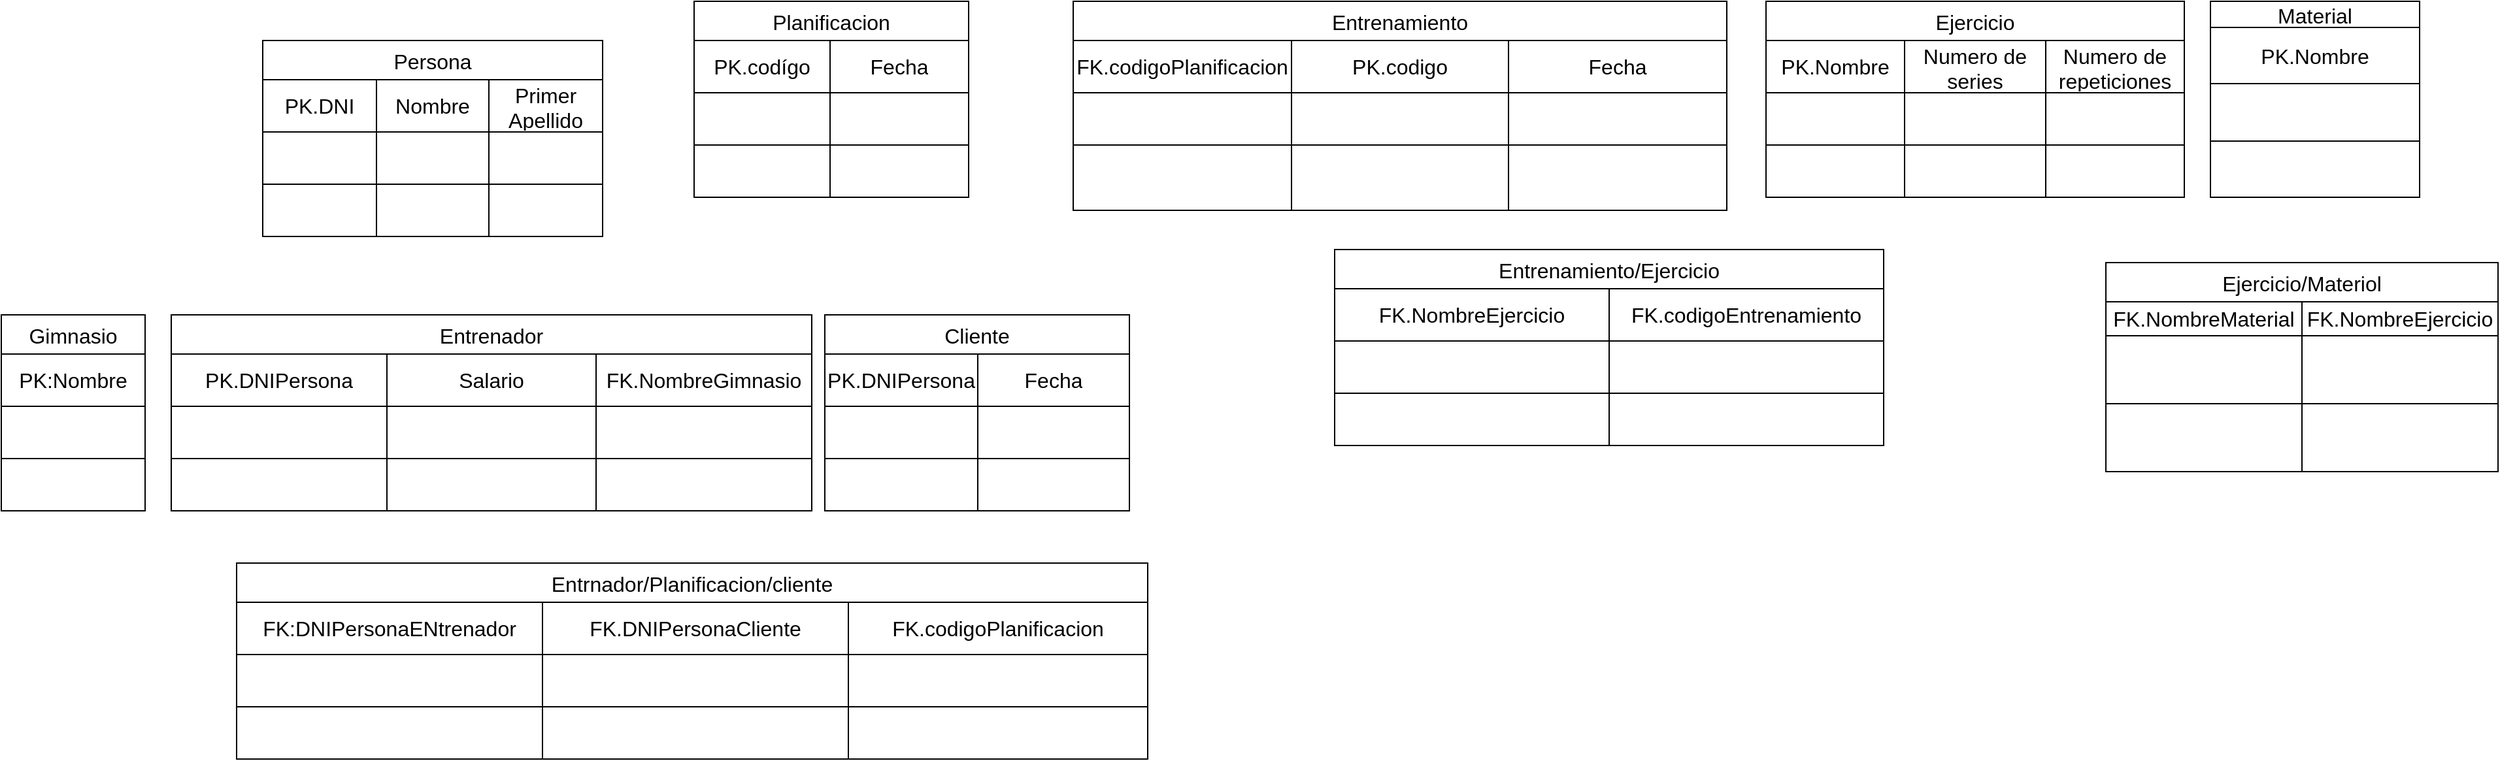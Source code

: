 <mxfile version="22.1.11" type="device">
  <diagram name="Página-1" id="RwFGIiYyPTedgE2idx7v">
    <mxGraphModel dx="2291" dy="2305" grid="1" gridSize="10" guides="1" tooltips="1" connect="1" arrows="1" fold="1" page="1" pageScale="1" pageWidth="827" pageHeight="1169" math="0" shadow="0">
      <root>
        <mxCell id="0" />
        <mxCell id="1" parent="0" />
        <mxCell id="x0iMmMt8A0LvOgj93S4R-1" value="Gimnasio" style="shape=table;startSize=30;container=1;collapsible=0;childLayout=tableLayout;strokeColor=default;fontSize=16;" parent="1" vertex="1">
          <mxGeometry x="160" y="50" width="110" height="150" as="geometry" />
        </mxCell>
        <mxCell id="x0iMmMt8A0LvOgj93S4R-2" value="" style="shape=tableRow;horizontal=0;startSize=0;swimlaneHead=0;swimlaneBody=0;strokeColor=inherit;top=0;left=0;bottom=0;right=0;collapsible=0;dropTarget=0;fillColor=none;points=[[0,0.5],[1,0.5]];portConstraint=eastwest;fontSize=16;" parent="x0iMmMt8A0LvOgj93S4R-1" vertex="1">
          <mxGeometry y="30" width="110" height="40" as="geometry" />
        </mxCell>
        <mxCell id="x0iMmMt8A0LvOgj93S4R-3" value="PK:Nombre" style="shape=partialRectangle;html=1;whiteSpace=wrap;connectable=0;strokeColor=inherit;overflow=hidden;fillColor=none;top=0;left=0;bottom=0;right=0;pointerEvents=1;fontSize=16;" parent="x0iMmMt8A0LvOgj93S4R-2" vertex="1">
          <mxGeometry width="110" height="40" as="geometry">
            <mxRectangle width="110" height="40" as="alternateBounds" />
          </mxGeometry>
        </mxCell>
        <mxCell id="x0iMmMt8A0LvOgj93S4R-6" value="" style="shape=tableRow;horizontal=0;startSize=0;swimlaneHead=0;swimlaneBody=0;strokeColor=inherit;top=0;left=0;bottom=0;right=0;collapsible=0;dropTarget=0;fillColor=none;points=[[0,0.5],[1,0.5]];portConstraint=eastwest;fontSize=16;" parent="x0iMmMt8A0LvOgj93S4R-1" vertex="1">
          <mxGeometry y="70" width="110" height="40" as="geometry" />
        </mxCell>
        <mxCell id="x0iMmMt8A0LvOgj93S4R-7" value="" style="shape=partialRectangle;html=1;whiteSpace=wrap;connectable=0;strokeColor=inherit;overflow=hidden;fillColor=none;top=0;left=0;bottom=0;right=0;pointerEvents=1;fontSize=16;" parent="x0iMmMt8A0LvOgj93S4R-6" vertex="1">
          <mxGeometry width="110" height="40" as="geometry">
            <mxRectangle width="110" height="40" as="alternateBounds" />
          </mxGeometry>
        </mxCell>
        <mxCell id="x0iMmMt8A0LvOgj93S4R-10" value="" style="shape=tableRow;horizontal=0;startSize=0;swimlaneHead=0;swimlaneBody=0;strokeColor=inherit;top=0;left=0;bottom=0;right=0;collapsible=0;dropTarget=0;fillColor=none;points=[[0,0.5],[1,0.5]];portConstraint=eastwest;fontSize=16;" parent="x0iMmMt8A0LvOgj93S4R-1" vertex="1">
          <mxGeometry y="110" width="110" height="40" as="geometry" />
        </mxCell>
        <mxCell id="x0iMmMt8A0LvOgj93S4R-11" value="" style="shape=partialRectangle;html=1;whiteSpace=wrap;connectable=0;strokeColor=inherit;overflow=hidden;fillColor=none;top=0;left=0;bottom=0;right=0;pointerEvents=1;fontSize=16;" parent="x0iMmMt8A0LvOgj93S4R-10" vertex="1">
          <mxGeometry width="110" height="40" as="geometry">
            <mxRectangle width="110" height="40" as="alternateBounds" />
          </mxGeometry>
        </mxCell>
        <mxCell id="x0iMmMt8A0LvOgj93S4R-14" value="Entrenador" style="shape=table;startSize=30;container=1;collapsible=0;childLayout=tableLayout;strokeColor=default;fontSize=16;" parent="1" vertex="1">
          <mxGeometry x="290" y="50" width="490" height="150" as="geometry" />
        </mxCell>
        <mxCell id="x0iMmMt8A0LvOgj93S4R-15" value="" style="shape=tableRow;horizontal=0;startSize=0;swimlaneHead=0;swimlaneBody=0;strokeColor=inherit;top=0;left=0;bottom=0;right=0;collapsible=0;dropTarget=0;fillColor=none;points=[[0,0.5],[1,0.5]];portConstraint=eastwest;fontSize=16;" parent="x0iMmMt8A0LvOgj93S4R-14" vertex="1">
          <mxGeometry y="30" width="490" height="40" as="geometry" />
        </mxCell>
        <mxCell id="x0iMmMt8A0LvOgj93S4R-16" value="PK.DNIPersona" style="shape=partialRectangle;html=1;whiteSpace=wrap;connectable=0;strokeColor=inherit;overflow=hidden;fillColor=none;top=0;left=0;bottom=0;right=0;pointerEvents=1;fontSize=16;" parent="x0iMmMt8A0LvOgj93S4R-15" vertex="1">
          <mxGeometry width="165" height="40" as="geometry">
            <mxRectangle width="165" height="40" as="alternateBounds" />
          </mxGeometry>
        </mxCell>
        <mxCell id="x0iMmMt8A0LvOgj93S4R-17" value="Salario" style="shape=partialRectangle;html=1;whiteSpace=wrap;connectable=0;strokeColor=inherit;overflow=hidden;fillColor=none;top=0;left=0;bottom=0;right=0;pointerEvents=1;fontSize=16;" parent="x0iMmMt8A0LvOgj93S4R-15" vertex="1">
          <mxGeometry x="165" width="160" height="40" as="geometry">
            <mxRectangle width="160" height="40" as="alternateBounds" />
          </mxGeometry>
        </mxCell>
        <mxCell id="x0iMmMt8A0LvOgj93S4R-18" value="FK.NombreGimnasio" style="shape=partialRectangle;html=1;whiteSpace=wrap;connectable=0;strokeColor=inherit;overflow=hidden;fillColor=none;top=0;left=0;bottom=0;right=0;pointerEvents=1;fontSize=16;" parent="x0iMmMt8A0LvOgj93S4R-15" vertex="1">
          <mxGeometry x="325" width="165" height="40" as="geometry">
            <mxRectangle width="165" height="40" as="alternateBounds" />
          </mxGeometry>
        </mxCell>
        <mxCell id="x0iMmMt8A0LvOgj93S4R-19" value="" style="shape=tableRow;horizontal=0;startSize=0;swimlaneHead=0;swimlaneBody=0;strokeColor=inherit;top=0;left=0;bottom=0;right=0;collapsible=0;dropTarget=0;fillColor=none;points=[[0,0.5],[1,0.5]];portConstraint=eastwest;fontSize=16;" parent="x0iMmMt8A0LvOgj93S4R-14" vertex="1">
          <mxGeometry y="70" width="490" height="40" as="geometry" />
        </mxCell>
        <mxCell id="x0iMmMt8A0LvOgj93S4R-20" value="" style="shape=partialRectangle;html=1;whiteSpace=wrap;connectable=0;strokeColor=inherit;overflow=hidden;fillColor=none;top=0;left=0;bottom=0;right=0;pointerEvents=1;fontSize=16;" parent="x0iMmMt8A0LvOgj93S4R-19" vertex="1">
          <mxGeometry width="165" height="40" as="geometry">
            <mxRectangle width="165" height="40" as="alternateBounds" />
          </mxGeometry>
        </mxCell>
        <mxCell id="x0iMmMt8A0LvOgj93S4R-21" value="" style="shape=partialRectangle;html=1;whiteSpace=wrap;connectable=0;strokeColor=inherit;overflow=hidden;fillColor=none;top=0;left=0;bottom=0;right=0;pointerEvents=1;fontSize=16;" parent="x0iMmMt8A0LvOgj93S4R-19" vertex="1">
          <mxGeometry x="165" width="160" height="40" as="geometry">
            <mxRectangle width="160" height="40" as="alternateBounds" />
          </mxGeometry>
        </mxCell>
        <mxCell id="x0iMmMt8A0LvOgj93S4R-22" value="" style="shape=partialRectangle;html=1;whiteSpace=wrap;connectable=0;strokeColor=inherit;overflow=hidden;fillColor=none;top=0;left=0;bottom=0;right=0;pointerEvents=1;fontSize=16;" parent="x0iMmMt8A0LvOgj93S4R-19" vertex="1">
          <mxGeometry x="325" width="165" height="40" as="geometry">
            <mxRectangle width="165" height="40" as="alternateBounds" />
          </mxGeometry>
        </mxCell>
        <mxCell id="x0iMmMt8A0LvOgj93S4R-23" value="" style="shape=tableRow;horizontal=0;startSize=0;swimlaneHead=0;swimlaneBody=0;strokeColor=inherit;top=0;left=0;bottom=0;right=0;collapsible=0;dropTarget=0;fillColor=none;points=[[0,0.5],[1,0.5]];portConstraint=eastwest;fontSize=16;" parent="x0iMmMt8A0LvOgj93S4R-14" vertex="1">
          <mxGeometry y="110" width="490" height="40" as="geometry" />
        </mxCell>
        <mxCell id="x0iMmMt8A0LvOgj93S4R-24" value="" style="shape=partialRectangle;html=1;whiteSpace=wrap;connectable=0;strokeColor=inherit;overflow=hidden;fillColor=none;top=0;left=0;bottom=0;right=0;pointerEvents=1;fontSize=16;" parent="x0iMmMt8A0LvOgj93S4R-23" vertex="1">
          <mxGeometry width="165" height="40" as="geometry">
            <mxRectangle width="165" height="40" as="alternateBounds" />
          </mxGeometry>
        </mxCell>
        <mxCell id="x0iMmMt8A0LvOgj93S4R-25" value="" style="shape=partialRectangle;html=1;whiteSpace=wrap;connectable=0;strokeColor=inherit;overflow=hidden;fillColor=none;top=0;left=0;bottom=0;right=0;pointerEvents=1;fontSize=16;" parent="x0iMmMt8A0LvOgj93S4R-23" vertex="1">
          <mxGeometry x="165" width="160" height="40" as="geometry">
            <mxRectangle width="160" height="40" as="alternateBounds" />
          </mxGeometry>
        </mxCell>
        <mxCell id="x0iMmMt8A0LvOgj93S4R-26" value="" style="shape=partialRectangle;html=1;whiteSpace=wrap;connectable=0;strokeColor=inherit;overflow=hidden;fillColor=none;top=0;left=0;bottom=0;right=0;pointerEvents=1;fontSize=16;" parent="x0iMmMt8A0LvOgj93S4R-23" vertex="1">
          <mxGeometry x="325" width="165" height="40" as="geometry">
            <mxRectangle width="165" height="40" as="alternateBounds" />
          </mxGeometry>
        </mxCell>
        <mxCell id="x0iMmMt8A0LvOgj93S4R-28" value="Cliente" style="shape=table;startSize=30;container=1;collapsible=0;childLayout=tableLayout;strokeColor=default;fontSize=16;" parent="1" vertex="1">
          <mxGeometry x="790" y="50" width="233" height="150" as="geometry" />
        </mxCell>
        <mxCell id="x0iMmMt8A0LvOgj93S4R-29" value="" style="shape=tableRow;horizontal=0;startSize=0;swimlaneHead=0;swimlaneBody=0;strokeColor=inherit;top=0;left=0;bottom=0;right=0;collapsible=0;dropTarget=0;fillColor=none;points=[[0,0.5],[1,0.5]];portConstraint=eastwest;fontSize=16;" parent="x0iMmMt8A0LvOgj93S4R-28" vertex="1">
          <mxGeometry y="30" width="233" height="40" as="geometry" />
        </mxCell>
        <mxCell id="x0iMmMt8A0LvOgj93S4R-30" value="PK.DNIPersona" style="shape=partialRectangle;html=1;whiteSpace=wrap;connectable=0;strokeColor=inherit;overflow=hidden;fillColor=none;top=0;left=0;bottom=0;right=0;pointerEvents=1;fontSize=16;" parent="x0iMmMt8A0LvOgj93S4R-29" vertex="1">
          <mxGeometry width="117" height="40" as="geometry">
            <mxRectangle width="117" height="40" as="alternateBounds" />
          </mxGeometry>
        </mxCell>
        <mxCell id="x0iMmMt8A0LvOgj93S4R-31" value="Fecha" style="shape=partialRectangle;html=1;whiteSpace=wrap;connectable=0;strokeColor=inherit;overflow=hidden;fillColor=none;top=0;left=0;bottom=0;right=0;pointerEvents=1;fontSize=16;" parent="x0iMmMt8A0LvOgj93S4R-29" vertex="1">
          <mxGeometry x="117" width="116" height="40" as="geometry">
            <mxRectangle width="116" height="40" as="alternateBounds" />
          </mxGeometry>
        </mxCell>
        <mxCell id="x0iMmMt8A0LvOgj93S4R-33" value="" style="shape=tableRow;horizontal=0;startSize=0;swimlaneHead=0;swimlaneBody=0;strokeColor=inherit;top=0;left=0;bottom=0;right=0;collapsible=0;dropTarget=0;fillColor=none;points=[[0,0.5],[1,0.5]];portConstraint=eastwest;fontSize=16;" parent="x0iMmMt8A0LvOgj93S4R-28" vertex="1">
          <mxGeometry y="70" width="233" height="40" as="geometry" />
        </mxCell>
        <mxCell id="x0iMmMt8A0LvOgj93S4R-34" value="" style="shape=partialRectangle;html=1;whiteSpace=wrap;connectable=0;strokeColor=inherit;overflow=hidden;fillColor=none;top=0;left=0;bottom=0;right=0;pointerEvents=1;fontSize=16;" parent="x0iMmMt8A0LvOgj93S4R-33" vertex="1">
          <mxGeometry width="117" height="40" as="geometry">
            <mxRectangle width="117" height="40" as="alternateBounds" />
          </mxGeometry>
        </mxCell>
        <mxCell id="x0iMmMt8A0LvOgj93S4R-35" value="" style="shape=partialRectangle;html=1;whiteSpace=wrap;connectable=0;strokeColor=inherit;overflow=hidden;fillColor=none;top=0;left=0;bottom=0;right=0;pointerEvents=1;fontSize=16;" parent="x0iMmMt8A0LvOgj93S4R-33" vertex="1">
          <mxGeometry x="117" width="116" height="40" as="geometry">
            <mxRectangle width="116" height="40" as="alternateBounds" />
          </mxGeometry>
        </mxCell>
        <mxCell id="x0iMmMt8A0LvOgj93S4R-37" value="" style="shape=tableRow;horizontal=0;startSize=0;swimlaneHead=0;swimlaneBody=0;strokeColor=inherit;top=0;left=0;bottom=0;right=0;collapsible=0;dropTarget=0;fillColor=none;points=[[0,0.5],[1,0.5]];portConstraint=eastwest;fontSize=16;" parent="x0iMmMt8A0LvOgj93S4R-28" vertex="1">
          <mxGeometry y="110" width="233" height="40" as="geometry" />
        </mxCell>
        <mxCell id="x0iMmMt8A0LvOgj93S4R-38" value="" style="shape=partialRectangle;html=1;whiteSpace=wrap;connectable=0;strokeColor=inherit;overflow=hidden;fillColor=none;top=0;left=0;bottom=0;right=0;pointerEvents=1;fontSize=16;" parent="x0iMmMt8A0LvOgj93S4R-37" vertex="1">
          <mxGeometry width="117" height="40" as="geometry">
            <mxRectangle width="117" height="40" as="alternateBounds" />
          </mxGeometry>
        </mxCell>
        <mxCell id="x0iMmMt8A0LvOgj93S4R-39" value="" style="shape=partialRectangle;html=1;whiteSpace=wrap;connectable=0;strokeColor=inherit;overflow=hidden;fillColor=none;top=0;left=0;bottom=0;right=0;pointerEvents=1;fontSize=16;" parent="x0iMmMt8A0LvOgj93S4R-37" vertex="1">
          <mxGeometry x="117" width="116" height="40" as="geometry">
            <mxRectangle width="116" height="40" as="alternateBounds" />
          </mxGeometry>
        </mxCell>
        <mxCell id="x0iMmMt8A0LvOgj93S4R-41" value="Planificacion" style="shape=table;startSize=30;container=1;collapsible=0;childLayout=tableLayout;strokeColor=default;fontSize=16;" parent="1" vertex="1">
          <mxGeometry x="690" y="-190" width="210" height="150" as="geometry" />
        </mxCell>
        <mxCell id="x0iMmMt8A0LvOgj93S4R-42" value="" style="shape=tableRow;horizontal=0;startSize=0;swimlaneHead=0;swimlaneBody=0;strokeColor=inherit;top=0;left=0;bottom=0;right=0;collapsible=0;dropTarget=0;fillColor=none;points=[[0,0.5],[1,0.5]];portConstraint=eastwest;fontSize=16;" parent="x0iMmMt8A0LvOgj93S4R-41" vertex="1">
          <mxGeometry y="30" width="210" height="40" as="geometry" />
        </mxCell>
        <mxCell id="x0iMmMt8A0LvOgj93S4R-43" value="PK.codígo" style="shape=partialRectangle;html=1;whiteSpace=wrap;connectable=0;strokeColor=inherit;overflow=hidden;fillColor=none;top=0;left=0;bottom=0;right=0;pointerEvents=1;fontSize=16;" parent="x0iMmMt8A0LvOgj93S4R-42" vertex="1">
          <mxGeometry width="104" height="40" as="geometry">
            <mxRectangle width="104" height="40" as="alternateBounds" />
          </mxGeometry>
        </mxCell>
        <mxCell id="x0iMmMt8A0LvOgj93S4R-44" value="Fecha" style="shape=partialRectangle;html=1;whiteSpace=wrap;connectable=0;strokeColor=inherit;overflow=hidden;fillColor=none;top=0;left=0;bottom=0;right=0;pointerEvents=1;fontSize=16;" parent="x0iMmMt8A0LvOgj93S4R-42" vertex="1">
          <mxGeometry x="104" width="106" height="40" as="geometry">
            <mxRectangle width="106" height="40" as="alternateBounds" />
          </mxGeometry>
        </mxCell>
        <mxCell id="x0iMmMt8A0LvOgj93S4R-46" value="" style="shape=tableRow;horizontal=0;startSize=0;swimlaneHead=0;swimlaneBody=0;strokeColor=inherit;top=0;left=0;bottom=0;right=0;collapsible=0;dropTarget=0;fillColor=none;points=[[0,0.5],[1,0.5]];portConstraint=eastwest;fontSize=16;" parent="x0iMmMt8A0LvOgj93S4R-41" vertex="1">
          <mxGeometry y="70" width="210" height="40" as="geometry" />
        </mxCell>
        <mxCell id="x0iMmMt8A0LvOgj93S4R-47" value="" style="shape=partialRectangle;html=1;whiteSpace=wrap;connectable=0;strokeColor=inherit;overflow=hidden;fillColor=none;top=0;left=0;bottom=0;right=0;pointerEvents=1;fontSize=16;" parent="x0iMmMt8A0LvOgj93S4R-46" vertex="1">
          <mxGeometry width="104" height="40" as="geometry">
            <mxRectangle width="104" height="40" as="alternateBounds" />
          </mxGeometry>
        </mxCell>
        <mxCell id="x0iMmMt8A0LvOgj93S4R-48" value="" style="shape=partialRectangle;html=1;whiteSpace=wrap;connectable=0;strokeColor=inherit;overflow=hidden;fillColor=none;top=0;left=0;bottom=0;right=0;pointerEvents=1;fontSize=16;" parent="x0iMmMt8A0LvOgj93S4R-46" vertex="1">
          <mxGeometry x="104" width="106" height="40" as="geometry">
            <mxRectangle width="106" height="40" as="alternateBounds" />
          </mxGeometry>
        </mxCell>
        <mxCell id="x0iMmMt8A0LvOgj93S4R-50" value="" style="shape=tableRow;horizontal=0;startSize=0;swimlaneHead=0;swimlaneBody=0;strokeColor=inherit;top=0;left=0;bottom=0;right=0;collapsible=0;dropTarget=0;fillColor=none;points=[[0,0.5],[1,0.5]];portConstraint=eastwest;fontSize=16;" parent="x0iMmMt8A0LvOgj93S4R-41" vertex="1">
          <mxGeometry y="110" width="210" height="40" as="geometry" />
        </mxCell>
        <mxCell id="x0iMmMt8A0LvOgj93S4R-51" value="" style="shape=partialRectangle;html=1;whiteSpace=wrap;connectable=0;strokeColor=inherit;overflow=hidden;fillColor=none;top=0;left=0;bottom=0;right=0;pointerEvents=1;fontSize=16;" parent="x0iMmMt8A0LvOgj93S4R-50" vertex="1">
          <mxGeometry width="104" height="40" as="geometry">
            <mxRectangle width="104" height="40" as="alternateBounds" />
          </mxGeometry>
        </mxCell>
        <mxCell id="x0iMmMt8A0LvOgj93S4R-52" value="" style="shape=partialRectangle;html=1;whiteSpace=wrap;connectable=0;strokeColor=inherit;overflow=hidden;fillColor=none;top=0;left=0;bottom=0;right=0;pointerEvents=1;fontSize=16;" parent="x0iMmMt8A0LvOgj93S4R-50" vertex="1">
          <mxGeometry x="104" width="106" height="40" as="geometry">
            <mxRectangle width="106" height="40" as="alternateBounds" />
          </mxGeometry>
        </mxCell>
        <mxCell id="x0iMmMt8A0LvOgj93S4R-54" value="Entrnador/Planificacion/cliente" style="shape=table;startSize=30;container=1;collapsible=0;childLayout=tableLayout;strokeColor=default;fontSize=16;" parent="1" vertex="1">
          <mxGeometry x="340" y="240" width="697" height="150" as="geometry" />
        </mxCell>
        <mxCell id="x0iMmMt8A0LvOgj93S4R-55" value="" style="shape=tableRow;horizontal=0;startSize=0;swimlaneHead=0;swimlaneBody=0;strokeColor=inherit;top=0;left=0;bottom=0;right=0;collapsible=0;dropTarget=0;fillColor=none;points=[[0,0.5],[1,0.5]];portConstraint=eastwest;fontSize=16;" parent="x0iMmMt8A0LvOgj93S4R-54" vertex="1">
          <mxGeometry y="30" width="697" height="40" as="geometry" />
        </mxCell>
        <mxCell id="hoKTDhE3xgSqVvovhrCf-1" value="FK:DNIPersonaENtrenador" style="shape=partialRectangle;html=1;whiteSpace=wrap;connectable=0;strokeColor=inherit;overflow=hidden;fillColor=none;top=0;left=0;bottom=0;right=0;pointerEvents=1;fontSize=16;" vertex="1" parent="x0iMmMt8A0LvOgj93S4R-55">
          <mxGeometry width="234" height="40" as="geometry">
            <mxRectangle width="234" height="40" as="alternateBounds" />
          </mxGeometry>
        </mxCell>
        <UserObject label="FK.DNIPersonaCliente" link="PK.DNIPersona" id="x0iMmMt8A0LvOgj93S4R-136">
          <mxCell style="shape=partialRectangle;html=1;whiteSpace=wrap;connectable=0;strokeColor=inherit;overflow=hidden;fillColor=none;top=0;left=0;bottom=0;right=0;pointerEvents=1;fontSize=16;" parent="x0iMmMt8A0LvOgj93S4R-55" vertex="1">
            <mxGeometry x="234" width="234" height="40" as="geometry">
              <mxRectangle width="234" height="40" as="alternateBounds" />
            </mxGeometry>
          </mxCell>
        </UserObject>
        <mxCell id="x0iMmMt8A0LvOgj93S4R-56" value="FK.codigoPlanificacion" style="shape=partialRectangle;html=1;whiteSpace=wrap;connectable=0;strokeColor=inherit;overflow=hidden;fillColor=none;top=0;left=0;bottom=0;right=0;pointerEvents=1;fontSize=16;" parent="x0iMmMt8A0LvOgj93S4R-55" vertex="1">
          <mxGeometry x="468" width="229" height="40" as="geometry">
            <mxRectangle width="229" height="40" as="alternateBounds" />
          </mxGeometry>
        </mxCell>
        <mxCell id="x0iMmMt8A0LvOgj93S4R-59" value="" style="shape=tableRow;horizontal=0;startSize=0;swimlaneHead=0;swimlaneBody=0;strokeColor=inherit;top=0;left=0;bottom=0;right=0;collapsible=0;dropTarget=0;fillColor=none;points=[[0,0.5],[1,0.5]];portConstraint=eastwest;fontSize=16;" parent="x0iMmMt8A0LvOgj93S4R-54" vertex="1">
          <mxGeometry y="70" width="697" height="40" as="geometry" />
        </mxCell>
        <mxCell id="hoKTDhE3xgSqVvovhrCf-2" style="shape=partialRectangle;html=1;whiteSpace=wrap;connectable=0;strokeColor=inherit;overflow=hidden;fillColor=none;top=0;left=0;bottom=0;right=0;pointerEvents=1;fontSize=16;" vertex="1" parent="x0iMmMt8A0LvOgj93S4R-59">
          <mxGeometry width="234" height="40" as="geometry">
            <mxRectangle width="234" height="40" as="alternateBounds" />
          </mxGeometry>
        </mxCell>
        <mxCell id="x0iMmMt8A0LvOgj93S4R-137" style="shape=partialRectangle;html=1;whiteSpace=wrap;connectable=0;strokeColor=inherit;overflow=hidden;fillColor=none;top=0;left=0;bottom=0;right=0;pointerEvents=1;fontSize=16;" parent="x0iMmMt8A0LvOgj93S4R-59" vertex="1">
          <mxGeometry x="234" width="234" height="40" as="geometry">
            <mxRectangle width="234" height="40" as="alternateBounds" />
          </mxGeometry>
        </mxCell>
        <mxCell id="x0iMmMt8A0LvOgj93S4R-60" value="" style="shape=partialRectangle;html=1;whiteSpace=wrap;connectable=0;strokeColor=inherit;overflow=hidden;fillColor=none;top=0;left=0;bottom=0;right=0;pointerEvents=1;fontSize=16;" parent="x0iMmMt8A0LvOgj93S4R-59" vertex="1">
          <mxGeometry x="468" width="229" height="40" as="geometry">
            <mxRectangle width="229" height="40" as="alternateBounds" />
          </mxGeometry>
        </mxCell>
        <mxCell id="x0iMmMt8A0LvOgj93S4R-63" value="" style="shape=tableRow;horizontal=0;startSize=0;swimlaneHead=0;swimlaneBody=0;strokeColor=inherit;top=0;left=0;bottom=0;right=0;collapsible=0;dropTarget=0;fillColor=none;points=[[0,0.5],[1,0.5]];portConstraint=eastwest;fontSize=16;" parent="x0iMmMt8A0LvOgj93S4R-54" vertex="1">
          <mxGeometry y="110" width="697" height="40" as="geometry" />
        </mxCell>
        <mxCell id="hoKTDhE3xgSqVvovhrCf-3" style="shape=partialRectangle;html=1;whiteSpace=wrap;connectable=0;strokeColor=inherit;overflow=hidden;fillColor=none;top=0;left=0;bottom=0;right=0;pointerEvents=1;fontSize=16;" vertex="1" parent="x0iMmMt8A0LvOgj93S4R-63">
          <mxGeometry width="234" height="40" as="geometry">
            <mxRectangle width="234" height="40" as="alternateBounds" />
          </mxGeometry>
        </mxCell>
        <mxCell id="x0iMmMt8A0LvOgj93S4R-138" style="shape=partialRectangle;html=1;whiteSpace=wrap;connectable=0;strokeColor=inherit;overflow=hidden;fillColor=none;top=0;left=0;bottom=0;right=0;pointerEvents=1;fontSize=16;" parent="x0iMmMt8A0LvOgj93S4R-63" vertex="1">
          <mxGeometry x="234" width="234" height="40" as="geometry">
            <mxRectangle width="234" height="40" as="alternateBounds" />
          </mxGeometry>
        </mxCell>
        <mxCell id="x0iMmMt8A0LvOgj93S4R-64" value="" style="shape=partialRectangle;html=1;whiteSpace=wrap;connectable=0;strokeColor=inherit;overflow=hidden;fillColor=none;top=0;left=0;bottom=0;right=0;pointerEvents=1;fontSize=16;" parent="x0iMmMt8A0LvOgj93S4R-63" vertex="1">
          <mxGeometry x="468" width="229" height="40" as="geometry">
            <mxRectangle width="229" height="40" as="alternateBounds" />
          </mxGeometry>
        </mxCell>
        <mxCell id="x0iMmMt8A0LvOgj93S4R-67" value="Entrenamiento" style="shape=table;startSize=30;container=1;collapsible=0;childLayout=tableLayout;strokeColor=default;fontSize=16;" parent="1" vertex="1">
          <mxGeometry x="980" y="-190" width="500" height="160" as="geometry" />
        </mxCell>
        <mxCell id="x0iMmMt8A0LvOgj93S4R-68" value="" style="shape=tableRow;horizontal=0;startSize=0;swimlaneHead=0;swimlaneBody=0;strokeColor=inherit;top=0;left=0;bottom=0;right=0;collapsible=0;dropTarget=0;fillColor=none;points=[[0,0.5],[1,0.5]];portConstraint=eastwest;fontSize=16;" parent="x0iMmMt8A0LvOgj93S4R-67" vertex="1">
          <mxGeometry y="30" width="500" height="40" as="geometry" />
        </mxCell>
        <mxCell id="x0iMmMt8A0LvOgj93S4R-69" value="FK.codigoPlanificacion" style="shape=partialRectangle;html=1;whiteSpace=wrap;connectable=0;strokeColor=inherit;overflow=hidden;fillColor=none;top=0;left=0;bottom=0;right=0;pointerEvents=1;fontSize=16;" parent="x0iMmMt8A0LvOgj93S4R-68" vertex="1">
          <mxGeometry width="167" height="40" as="geometry">
            <mxRectangle width="167" height="40" as="alternateBounds" />
          </mxGeometry>
        </mxCell>
        <mxCell id="x0iMmMt8A0LvOgj93S4R-70" value="PK.codigo" style="shape=partialRectangle;html=1;whiteSpace=wrap;connectable=0;strokeColor=inherit;overflow=hidden;fillColor=none;top=0;left=0;bottom=0;right=0;pointerEvents=1;fontSize=16;" parent="x0iMmMt8A0LvOgj93S4R-68" vertex="1">
          <mxGeometry x="167" width="166" height="40" as="geometry">
            <mxRectangle width="166" height="40" as="alternateBounds" />
          </mxGeometry>
        </mxCell>
        <mxCell id="x0iMmMt8A0LvOgj93S4R-71" value="Fecha" style="shape=partialRectangle;html=1;whiteSpace=wrap;connectable=0;strokeColor=inherit;overflow=hidden;fillColor=none;top=0;left=0;bottom=0;right=0;pointerEvents=1;fontSize=16;" parent="x0iMmMt8A0LvOgj93S4R-68" vertex="1">
          <mxGeometry x="333" width="167" height="40" as="geometry">
            <mxRectangle width="167" height="40" as="alternateBounds" />
          </mxGeometry>
        </mxCell>
        <mxCell id="x0iMmMt8A0LvOgj93S4R-72" value="" style="shape=tableRow;horizontal=0;startSize=0;swimlaneHead=0;swimlaneBody=0;strokeColor=inherit;top=0;left=0;bottom=0;right=0;collapsible=0;dropTarget=0;fillColor=none;points=[[0,0.5],[1,0.5]];portConstraint=eastwest;fontSize=16;" parent="x0iMmMt8A0LvOgj93S4R-67" vertex="1">
          <mxGeometry y="70" width="500" height="40" as="geometry" />
        </mxCell>
        <mxCell id="x0iMmMt8A0LvOgj93S4R-73" value="" style="shape=partialRectangle;html=1;whiteSpace=wrap;connectable=0;strokeColor=inherit;overflow=hidden;fillColor=none;top=0;left=0;bottom=0;right=0;pointerEvents=1;fontSize=16;" parent="x0iMmMt8A0LvOgj93S4R-72" vertex="1">
          <mxGeometry width="167" height="40" as="geometry">
            <mxRectangle width="167" height="40" as="alternateBounds" />
          </mxGeometry>
        </mxCell>
        <mxCell id="x0iMmMt8A0LvOgj93S4R-74" value="" style="shape=partialRectangle;html=1;whiteSpace=wrap;connectable=0;strokeColor=inherit;overflow=hidden;fillColor=none;top=0;left=0;bottom=0;right=0;pointerEvents=1;fontSize=16;" parent="x0iMmMt8A0LvOgj93S4R-72" vertex="1">
          <mxGeometry x="167" width="166" height="40" as="geometry">
            <mxRectangle width="166" height="40" as="alternateBounds" />
          </mxGeometry>
        </mxCell>
        <mxCell id="x0iMmMt8A0LvOgj93S4R-75" value="" style="shape=partialRectangle;html=1;whiteSpace=wrap;connectable=0;strokeColor=inherit;overflow=hidden;fillColor=none;top=0;left=0;bottom=0;right=0;pointerEvents=1;fontSize=16;" parent="x0iMmMt8A0LvOgj93S4R-72" vertex="1">
          <mxGeometry x="333" width="167" height="40" as="geometry">
            <mxRectangle width="167" height="40" as="alternateBounds" />
          </mxGeometry>
        </mxCell>
        <mxCell id="x0iMmMt8A0LvOgj93S4R-76" value="" style="shape=tableRow;horizontal=0;startSize=0;swimlaneHead=0;swimlaneBody=0;strokeColor=inherit;top=0;left=0;bottom=0;right=0;collapsible=0;dropTarget=0;fillColor=none;points=[[0,0.5],[1,0.5]];portConstraint=eastwest;fontSize=16;" parent="x0iMmMt8A0LvOgj93S4R-67" vertex="1">
          <mxGeometry y="110" width="500" height="50" as="geometry" />
        </mxCell>
        <mxCell id="x0iMmMt8A0LvOgj93S4R-77" value="" style="shape=partialRectangle;html=1;whiteSpace=wrap;connectable=0;strokeColor=inherit;overflow=hidden;fillColor=none;top=0;left=0;bottom=0;right=0;pointerEvents=1;fontSize=16;" parent="x0iMmMt8A0LvOgj93S4R-76" vertex="1">
          <mxGeometry width="167" height="50" as="geometry">
            <mxRectangle width="167" height="50" as="alternateBounds" />
          </mxGeometry>
        </mxCell>
        <mxCell id="x0iMmMt8A0LvOgj93S4R-78" value="" style="shape=partialRectangle;html=1;whiteSpace=wrap;connectable=0;strokeColor=inherit;overflow=hidden;fillColor=none;top=0;left=0;bottom=0;right=0;pointerEvents=1;fontSize=16;" parent="x0iMmMt8A0LvOgj93S4R-76" vertex="1">
          <mxGeometry x="167" width="166" height="50" as="geometry">
            <mxRectangle width="166" height="50" as="alternateBounds" />
          </mxGeometry>
        </mxCell>
        <mxCell id="x0iMmMt8A0LvOgj93S4R-79" value="" style="shape=partialRectangle;html=1;whiteSpace=wrap;connectable=0;strokeColor=inherit;overflow=hidden;fillColor=none;top=0;left=0;bottom=0;right=0;pointerEvents=1;fontSize=16;" parent="x0iMmMt8A0LvOgj93S4R-76" vertex="1">
          <mxGeometry x="333" width="167" height="50" as="geometry">
            <mxRectangle width="167" height="50" as="alternateBounds" />
          </mxGeometry>
        </mxCell>
        <mxCell id="x0iMmMt8A0LvOgj93S4R-82" value="Ejercicio" style="shape=table;startSize=30;container=1;collapsible=0;childLayout=tableLayout;strokeColor=default;fontSize=16;" parent="1" vertex="1">
          <mxGeometry x="1510" y="-190" width="320" height="150" as="geometry" />
        </mxCell>
        <mxCell id="x0iMmMt8A0LvOgj93S4R-83" value="" style="shape=tableRow;horizontal=0;startSize=0;swimlaneHead=0;swimlaneBody=0;strokeColor=inherit;top=0;left=0;bottom=0;right=0;collapsible=0;dropTarget=0;fillColor=none;points=[[0,0.5],[1,0.5]];portConstraint=eastwest;fontSize=16;" parent="x0iMmMt8A0LvOgj93S4R-82" vertex="1">
          <mxGeometry y="30" width="320" height="40" as="geometry" />
        </mxCell>
        <mxCell id="x0iMmMt8A0LvOgj93S4R-84" value="PK.Nombre" style="shape=partialRectangle;html=1;whiteSpace=wrap;connectable=0;strokeColor=inherit;overflow=hidden;fillColor=none;top=0;left=0;bottom=0;right=0;pointerEvents=1;fontSize=16;" parent="x0iMmMt8A0LvOgj93S4R-83" vertex="1">
          <mxGeometry width="106" height="40" as="geometry">
            <mxRectangle width="106" height="40" as="alternateBounds" />
          </mxGeometry>
        </mxCell>
        <mxCell id="x0iMmMt8A0LvOgj93S4R-85" value="Numero de series" style="shape=partialRectangle;html=1;whiteSpace=wrap;connectable=0;strokeColor=inherit;overflow=hidden;fillColor=none;top=0;left=0;bottom=0;right=0;pointerEvents=1;fontSize=16;" parent="x0iMmMt8A0LvOgj93S4R-83" vertex="1">
          <mxGeometry x="106" width="108" height="40" as="geometry">
            <mxRectangle width="108" height="40" as="alternateBounds" />
          </mxGeometry>
        </mxCell>
        <mxCell id="x0iMmMt8A0LvOgj93S4R-86" value="Numero de repeticiones" style="shape=partialRectangle;html=1;whiteSpace=wrap;connectable=0;strokeColor=inherit;overflow=hidden;fillColor=none;top=0;left=0;bottom=0;right=0;pointerEvents=1;fontSize=16;" parent="x0iMmMt8A0LvOgj93S4R-83" vertex="1">
          <mxGeometry x="214" width="106" height="40" as="geometry">
            <mxRectangle width="106" height="40" as="alternateBounds" />
          </mxGeometry>
        </mxCell>
        <mxCell id="x0iMmMt8A0LvOgj93S4R-87" value="" style="shape=tableRow;horizontal=0;startSize=0;swimlaneHead=0;swimlaneBody=0;strokeColor=inherit;top=0;left=0;bottom=0;right=0;collapsible=0;dropTarget=0;fillColor=none;points=[[0,0.5],[1,0.5]];portConstraint=eastwest;fontSize=16;" parent="x0iMmMt8A0LvOgj93S4R-82" vertex="1">
          <mxGeometry y="70" width="320" height="40" as="geometry" />
        </mxCell>
        <mxCell id="x0iMmMt8A0LvOgj93S4R-88" value="" style="shape=partialRectangle;html=1;whiteSpace=wrap;connectable=0;strokeColor=inherit;overflow=hidden;fillColor=none;top=0;left=0;bottom=0;right=0;pointerEvents=1;fontSize=16;" parent="x0iMmMt8A0LvOgj93S4R-87" vertex="1">
          <mxGeometry width="106" height="40" as="geometry">
            <mxRectangle width="106" height="40" as="alternateBounds" />
          </mxGeometry>
        </mxCell>
        <mxCell id="x0iMmMt8A0LvOgj93S4R-89" value="" style="shape=partialRectangle;html=1;whiteSpace=wrap;connectable=0;strokeColor=inherit;overflow=hidden;fillColor=none;top=0;left=0;bottom=0;right=0;pointerEvents=1;fontSize=16;" parent="x0iMmMt8A0LvOgj93S4R-87" vertex="1">
          <mxGeometry x="106" width="108" height="40" as="geometry">
            <mxRectangle width="108" height="40" as="alternateBounds" />
          </mxGeometry>
        </mxCell>
        <mxCell id="x0iMmMt8A0LvOgj93S4R-90" value="" style="shape=partialRectangle;html=1;whiteSpace=wrap;connectable=0;strokeColor=inherit;overflow=hidden;fillColor=none;top=0;left=0;bottom=0;right=0;pointerEvents=1;fontSize=16;" parent="x0iMmMt8A0LvOgj93S4R-87" vertex="1">
          <mxGeometry x="214" width="106" height="40" as="geometry">
            <mxRectangle width="106" height="40" as="alternateBounds" />
          </mxGeometry>
        </mxCell>
        <mxCell id="x0iMmMt8A0LvOgj93S4R-91" value="" style="shape=tableRow;horizontal=0;startSize=0;swimlaneHead=0;swimlaneBody=0;strokeColor=inherit;top=0;left=0;bottom=0;right=0;collapsible=0;dropTarget=0;fillColor=none;points=[[0,0.5],[1,0.5]];portConstraint=eastwest;fontSize=16;" parent="x0iMmMt8A0LvOgj93S4R-82" vertex="1">
          <mxGeometry y="110" width="320" height="40" as="geometry" />
        </mxCell>
        <mxCell id="x0iMmMt8A0LvOgj93S4R-92" value="" style="shape=partialRectangle;html=1;whiteSpace=wrap;connectable=0;strokeColor=inherit;overflow=hidden;fillColor=none;top=0;left=0;bottom=0;right=0;pointerEvents=1;fontSize=16;" parent="x0iMmMt8A0LvOgj93S4R-91" vertex="1">
          <mxGeometry width="106" height="40" as="geometry">
            <mxRectangle width="106" height="40" as="alternateBounds" />
          </mxGeometry>
        </mxCell>
        <mxCell id="x0iMmMt8A0LvOgj93S4R-93" value="" style="shape=partialRectangle;html=1;whiteSpace=wrap;connectable=0;strokeColor=inherit;overflow=hidden;fillColor=none;top=0;left=0;bottom=0;right=0;pointerEvents=1;fontSize=16;" parent="x0iMmMt8A0LvOgj93S4R-91" vertex="1">
          <mxGeometry x="106" width="108" height="40" as="geometry">
            <mxRectangle width="108" height="40" as="alternateBounds" />
          </mxGeometry>
        </mxCell>
        <mxCell id="x0iMmMt8A0LvOgj93S4R-94" value="" style="shape=partialRectangle;html=1;whiteSpace=wrap;connectable=0;strokeColor=inherit;overflow=hidden;fillColor=none;top=0;left=0;bottom=0;right=0;pointerEvents=1;fontSize=16;" parent="x0iMmMt8A0LvOgj93S4R-91" vertex="1">
          <mxGeometry x="214" width="106" height="40" as="geometry">
            <mxRectangle width="106" height="40" as="alternateBounds" />
          </mxGeometry>
        </mxCell>
        <mxCell id="x0iMmMt8A0LvOgj93S4R-95" value="Material" style="shape=table;startSize=20;container=1;collapsible=0;childLayout=tableLayout;strokeColor=default;fontSize=16;" parent="1" vertex="1">
          <mxGeometry x="1850" y="-190" width="160" height="150" as="geometry" />
        </mxCell>
        <mxCell id="x0iMmMt8A0LvOgj93S4R-96" value="" style="shape=tableRow;horizontal=0;startSize=0;swimlaneHead=0;swimlaneBody=0;strokeColor=inherit;top=0;left=0;bottom=0;right=0;collapsible=0;dropTarget=0;fillColor=none;points=[[0,0.5],[1,0.5]];portConstraint=eastwest;fontSize=16;" parent="x0iMmMt8A0LvOgj93S4R-95" vertex="1">
          <mxGeometry y="20" width="160" height="43" as="geometry" />
        </mxCell>
        <mxCell id="x0iMmMt8A0LvOgj93S4R-97" value="PK.Nombre" style="shape=partialRectangle;html=1;whiteSpace=wrap;connectable=0;strokeColor=inherit;overflow=hidden;fillColor=none;top=0;left=0;bottom=0;right=0;pointerEvents=1;fontSize=16;" parent="x0iMmMt8A0LvOgj93S4R-96" vertex="1">
          <mxGeometry width="160" height="43" as="geometry">
            <mxRectangle width="160" height="43" as="alternateBounds" />
          </mxGeometry>
        </mxCell>
        <mxCell id="x0iMmMt8A0LvOgj93S4R-100" value="" style="shape=tableRow;horizontal=0;startSize=0;swimlaneHead=0;swimlaneBody=0;strokeColor=inherit;top=0;left=0;bottom=0;right=0;collapsible=0;dropTarget=0;fillColor=none;points=[[0,0.5],[1,0.5]];portConstraint=eastwest;fontSize=16;" parent="x0iMmMt8A0LvOgj93S4R-95" vertex="1">
          <mxGeometry y="63" width="160" height="44" as="geometry" />
        </mxCell>
        <mxCell id="x0iMmMt8A0LvOgj93S4R-101" value="" style="shape=partialRectangle;html=1;whiteSpace=wrap;connectable=0;strokeColor=inherit;overflow=hidden;fillColor=none;top=0;left=0;bottom=0;right=0;pointerEvents=1;fontSize=16;" parent="x0iMmMt8A0LvOgj93S4R-100" vertex="1">
          <mxGeometry width="160" height="44" as="geometry">
            <mxRectangle width="160" height="44" as="alternateBounds" />
          </mxGeometry>
        </mxCell>
        <mxCell id="x0iMmMt8A0LvOgj93S4R-104" value="" style="shape=tableRow;horizontal=0;startSize=0;swimlaneHead=0;swimlaneBody=0;strokeColor=inherit;top=0;left=0;bottom=0;right=0;collapsible=0;dropTarget=0;fillColor=none;points=[[0,0.5],[1,0.5]];portConstraint=eastwest;fontSize=16;" parent="x0iMmMt8A0LvOgj93S4R-95" vertex="1">
          <mxGeometry y="107" width="160" height="43" as="geometry" />
        </mxCell>
        <mxCell id="x0iMmMt8A0LvOgj93S4R-105" value="" style="shape=partialRectangle;html=1;whiteSpace=wrap;connectable=0;strokeColor=inherit;overflow=hidden;fillColor=none;top=0;left=0;bottom=0;right=0;pointerEvents=1;fontSize=16;" parent="x0iMmMt8A0LvOgj93S4R-104" vertex="1">
          <mxGeometry width="160" height="43" as="geometry">
            <mxRectangle width="160" height="43" as="alternateBounds" />
          </mxGeometry>
        </mxCell>
        <mxCell id="x0iMmMt8A0LvOgj93S4R-108" value="Entrenamiento/Ejercicio" style="shape=table;startSize=30;container=1;collapsible=0;childLayout=tableLayout;strokeColor=default;fontSize=16;" parent="1" vertex="1">
          <mxGeometry x="1180" width="420" height="150" as="geometry" />
        </mxCell>
        <mxCell id="x0iMmMt8A0LvOgj93S4R-109" value="" style="shape=tableRow;horizontal=0;startSize=0;swimlaneHead=0;swimlaneBody=0;strokeColor=inherit;top=0;left=0;bottom=0;right=0;collapsible=0;dropTarget=0;fillColor=none;points=[[0,0.5],[1,0.5]];portConstraint=eastwest;fontSize=16;" parent="x0iMmMt8A0LvOgj93S4R-108" vertex="1">
          <mxGeometry y="30" width="420" height="40" as="geometry" />
        </mxCell>
        <mxCell id="x0iMmMt8A0LvOgj93S4R-142" value="FK.NombreEjercicio" style="shape=partialRectangle;html=1;whiteSpace=wrap;connectable=0;strokeColor=inherit;overflow=hidden;fillColor=none;top=0;left=0;bottom=0;right=0;pointerEvents=1;fontSize=16;" parent="x0iMmMt8A0LvOgj93S4R-109" vertex="1">
          <mxGeometry width="210" height="40" as="geometry">
            <mxRectangle width="210" height="40" as="alternateBounds" />
          </mxGeometry>
        </mxCell>
        <mxCell id="x0iMmMt8A0LvOgj93S4R-110" value="FK.codigoEntrenamiento" style="shape=partialRectangle;html=1;whiteSpace=wrap;connectable=0;strokeColor=inherit;overflow=hidden;fillColor=none;top=0;left=0;bottom=0;right=0;pointerEvents=1;fontSize=16;" parent="x0iMmMt8A0LvOgj93S4R-109" vertex="1">
          <mxGeometry x="210" width="210" height="40" as="geometry">
            <mxRectangle width="210" height="40" as="alternateBounds" />
          </mxGeometry>
        </mxCell>
        <mxCell id="x0iMmMt8A0LvOgj93S4R-113" value="" style="shape=tableRow;horizontal=0;startSize=0;swimlaneHead=0;swimlaneBody=0;strokeColor=inherit;top=0;left=0;bottom=0;right=0;collapsible=0;dropTarget=0;fillColor=none;points=[[0,0.5],[1,0.5]];portConstraint=eastwest;fontSize=16;" parent="x0iMmMt8A0LvOgj93S4R-108" vertex="1">
          <mxGeometry y="70" width="420" height="40" as="geometry" />
        </mxCell>
        <mxCell id="x0iMmMt8A0LvOgj93S4R-143" style="shape=partialRectangle;html=1;whiteSpace=wrap;connectable=0;strokeColor=inherit;overflow=hidden;fillColor=none;top=0;left=0;bottom=0;right=0;pointerEvents=1;fontSize=16;" parent="x0iMmMt8A0LvOgj93S4R-113" vertex="1">
          <mxGeometry width="210" height="40" as="geometry">
            <mxRectangle width="210" height="40" as="alternateBounds" />
          </mxGeometry>
        </mxCell>
        <mxCell id="x0iMmMt8A0LvOgj93S4R-114" value="" style="shape=partialRectangle;html=1;whiteSpace=wrap;connectable=0;strokeColor=inherit;overflow=hidden;fillColor=none;top=0;left=0;bottom=0;right=0;pointerEvents=1;fontSize=16;" parent="x0iMmMt8A0LvOgj93S4R-113" vertex="1">
          <mxGeometry x="210" width="210" height="40" as="geometry">
            <mxRectangle width="210" height="40" as="alternateBounds" />
          </mxGeometry>
        </mxCell>
        <mxCell id="x0iMmMt8A0LvOgj93S4R-117" value="" style="shape=tableRow;horizontal=0;startSize=0;swimlaneHead=0;swimlaneBody=0;strokeColor=inherit;top=0;left=0;bottom=0;right=0;collapsible=0;dropTarget=0;fillColor=none;points=[[0,0.5],[1,0.5]];portConstraint=eastwest;fontSize=16;" parent="x0iMmMt8A0LvOgj93S4R-108" vertex="1">
          <mxGeometry y="110" width="420" height="40" as="geometry" />
        </mxCell>
        <mxCell id="x0iMmMt8A0LvOgj93S4R-144" style="shape=partialRectangle;html=1;whiteSpace=wrap;connectable=0;strokeColor=inherit;overflow=hidden;fillColor=none;top=0;left=0;bottom=0;right=0;pointerEvents=1;fontSize=16;" parent="x0iMmMt8A0LvOgj93S4R-117" vertex="1">
          <mxGeometry width="210" height="40" as="geometry">
            <mxRectangle width="210" height="40" as="alternateBounds" />
          </mxGeometry>
        </mxCell>
        <mxCell id="x0iMmMt8A0LvOgj93S4R-118" value="" style="shape=partialRectangle;html=1;whiteSpace=wrap;connectable=0;strokeColor=inherit;overflow=hidden;fillColor=none;top=0;left=0;bottom=0;right=0;pointerEvents=1;fontSize=16;" parent="x0iMmMt8A0LvOgj93S4R-117" vertex="1">
          <mxGeometry x="210" width="210" height="40" as="geometry">
            <mxRectangle width="210" height="40" as="alternateBounds" />
          </mxGeometry>
        </mxCell>
        <mxCell id="x0iMmMt8A0LvOgj93S4R-122" value="Ejercicio/Materiol" style="shape=table;startSize=30;container=1;collapsible=0;childLayout=tableLayout;strokeColor=default;fontSize=16;" parent="1" vertex="1">
          <mxGeometry x="1770" y="10" width="300" height="160" as="geometry" />
        </mxCell>
        <mxCell id="x0iMmMt8A0LvOgj93S4R-123" value="" style="shape=tableRow;horizontal=0;startSize=0;swimlaneHead=0;swimlaneBody=0;strokeColor=inherit;top=0;left=0;bottom=0;right=0;collapsible=0;dropTarget=0;fillColor=none;points=[[0,0.5],[1,0.5]];portConstraint=eastwest;fontSize=16;" parent="x0iMmMt8A0LvOgj93S4R-122" vertex="1">
          <mxGeometry y="30" width="300" height="26" as="geometry" />
        </mxCell>
        <mxCell id="x0iMmMt8A0LvOgj93S4R-145" value="FK.NombreMaterial" style="shape=partialRectangle;html=1;whiteSpace=wrap;connectable=0;strokeColor=inherit;overflow=hidden;fillColor=none;top=0;left=0;bottom=0;right=0;pointerEvents=1;fontSize=16;" parent="x0iMmMt8A0LvOgj93S4R-123" vertex="1">
          <mxGeometry width="150" height="26" as="geometry">
            <mxRectangle width="150" height="26" as="alternateBounds" />
          </mxGeometry>
        </mxCell>
        <mxCell id="x0iMmMt8A0LvOgj93S4R-124" value="FK.NombreEjercicio" style="shape=partialRectangle;html=1;whiteSpace=wrap;connectable=0;strokeColor=inherit;overflow=hidden;fillColor=none;top=0;left=0;bottom=0;right=0;pointerEvents=1;fontSize=16;" parent="x0iMmMt8A0LvOgj93S4R-123" vertex="1">
          <mxGeometry x="150" width="150" height="26" as="geometry">
            <mxRectangle width="150" height="26" as="alternateBounds" />
          </mxGeometry>
        </mxCell>
        <mxCell id="x0iMmMt8A0LvOgj93S4R-127" value="" style="shape=tableRow;horizontal=0;startSize=0;swimlaneHead=0;swimlaneBody=0;strokeColor=inherit;top=0;left=0;bottom=0;right=0;collapsible=0;dropTarget=0;fillColor=none;points=[[0,0.5],[1,0.5]];portConstraint=eastwest;fontSize=16;" parent="x0iMmMt8A0LvOgj93S4R-122" vertex="1">
          <mxGeometry y="56" width="300" height="52" as="geometry" />
        </mxCell>
        <mxCell id="x0iMmMt8A0LvOgj93S4R-146" style="shape=partialRectangle;html=1;whiteSpace=wrap;connectable=0;strokeColor=inherit;overflow=hidden;fillColor=none;top=0;left=0;bottom=0;right=0;pointerEvents=1;fontSize=16;" parent="x0iMmMt8A0LvOgj93S4R-127" vertex="1">
          <mxGeometry width="150" height="52" as="geometry">
            <mxRectangle width="150" height="52" as="alternateBounds" />
          </mxGeometry>
        </mxCell>
        <mxCell id="x0iMmMt8A0LvOgj93S4R-128" value="" style="shape=partialRectangle;html=1;whiteSpace=wrap;connectable=0;strokeColor=inherit;overflow=hidden;fillColor=none;top=0;left=0;bottom=0;right=0;pointerEvents=1;fontSize=16;" parent="x0iMmMt8A0LvOgj93S4R-127" vertex="1">
          <mxGeometry x="150" width="150" height="52" as="geometry">
            <mxRectangle width="150" height="52" as="alternateBounds" />
          </mxGeometry>
        </mxCell>
        <mxCell id="x0iMmMt8A0LvOgj93S4R-131" value="" style="shape=tableRow;horizontal=0;startSize=0;swimlaneHead=0;swimlaneBody=0;strokeColor=inherit;top=0;left=0;bottom=0;right=0;collapsible=0;dropTarget=0;fillColor=none;points=[[0,0.5],[1,0.5]];portConstraint=eastwest;fontSize=16;" parent="x0iMmMt8A0LvOgj93S4R-122" vertex="1">
          <mxGeometry y="108" width="300" height="52" as="geometry" />
        </mxCell>
        <mxCell id="x0iMmMt8A0LvOgj93S4R-147" style="shape=partialRectangle;html=1;whiteSpace=wrap;connectable=0;strokeColor=inherit;overflow=hidden;fillColor=none;top=0;left=0;bottom=0;right=0;pointerEvents=1;fontSize=16;" parent="x0iMmMt8A0LvOgj93S4R-131" vertex="1">
          <mxGeometry width="150" height="52" as="geometry">
            <mxRectangle width="150" height="52" as="alternateBounds" />
          </mxGeometry>
        </mxCell>
        <mxCell id="x0iMmMt8A0LvOgj93S4R-132" value="" style="shape=partialRectangle;html=1;whiteSpace=wrap;connectable=0;strokeColor=inherit;overflow=hidden;fillColor=none;top=0;left=0;bottom=0;right=0;pointerEvents=1;fontSize=16;" parent="x0iMmMt8A0LvOgj93S4R-131" vertex="1">
          <mxGeometry x="150" width="150" height="52" as="geometry">
            <mxRectangle width="150" height="52" as="alternateBounds" />
          </mxGeometry>
        </mxCell>
        <mxCell id="x0iMmMt8A0LvOgj93S4R-148" value="Persona" style="shape=table;startSize=30;container=1;collapsible=0;childLayout=tableLayout;strokeColor=default;fontSize=16;" parent="1" vertex="1">
          <mxGeometry x="360" y="-160" width="260" height="150" as="geometry" />
        </mxCell>
        <mxCell id="x0iMmMt8A0LvOgj93S4R-149" value="" style="shape=tableRow;horizontal=0;startSize=0;swimlaneHead=0;swimlaneBody=0;strokeColor=inherit;top=0;left=0;bottom=0;right=0;collapsible=0;dropTarget=0;fillColor=none;points=[[0,0.5],[1,0.5]];portConstraint=eastwest;fontSize=16;" parent="x0iMmMt8A0LvOgj93S4R-148" vertex="1">
          <mxGeometry y="30" width="260" height="40" as="geometry" />
        </mxCell>
        <mxCell id="x0iMmMt8A0LvOgj93S4R-150" value="PK.DNI" style="shape=partialRectangle;html=1;whiteSpace=wrap;connectable=0;strokeColor=inherit;overflow=hidden;fillColor=none;top=0;left=0;bottom=0;right=0;pointerEvents=1;fontSize=16;" parent="x0iMmMt8A0LvOgj93S4R-149" vertex="1">
          <mxGeometry width="87" height="40" as="geometry">
            <mxRectangle width="87" height="40" as="alternateBounds" />
          </mxGeometry>
        </mxCell>
        <mxCell id="x0iMmMt8A0LvOgj93S4R-151" value="Nombre" style="shape=partialRectangle;html=1;whiteSpace=wrap;connectable=0;strokeColor=inherit;overflow=hidden;fillColor=none;top=0;left=0;bottom=0;right=0;pointerEvents=1;fontSize=16;" parent="x0iMmMt8A0LvOgj93S4R-149" vertex="1">
          <mxGeometry x="87" width="86" height="40" as="geometry">
            <mxRectangle width="86" height="40" as="alternateBounds" />
          </mxGeometry>
        </mxCell>
        <mxCell id="x0iMmMt8A0LvOgj93S4R-152" value="Primer Apellido" style="shape=partialRectangle;html=1;whiteSpace=wrap;connectable=0;strokeColor=inherit;overflow=hidden;fillColor=none;top=0;left=0;bottom=0;right=0;pointerEvents=1;fontSize=16;" parent="x0iMmMt8A0LvOgj93S4R-149" vertex="1">
          <mxGeometry x="173" width="87" height="40" as="geometry">
            <mxRectangle width="87" height="40" as="alternateBounds" />
          </mxGeometry>
        </mxCell>
        <mxCell id="x0iMmMt8A0LvOgj93S4R-153" value="" style="shape=tableRow;horizontal=0;startSize=0;swimlaneHead=0;swimlaneBody=0;strokeColor=inherit;top=0;left=0;bottom=0;right=0;collapsible=0;dropTarget=0;fillColor=none;points=[[0,0.5],[1,0.5]];portConstraint=eastwest;fontSize=16;" parent="x0iMmMt8A0LvOgj93S4R-148" vertex="1">
          <mxGeometry y="70" width="260" height="40" as="geometry" />
        </mxCell>
        <mxCell id="x0iMmMt8A0LvOgj93S4R-154" value="" style="shape=partialRectangle;html=1;whiteSpace=wrap;connectable=0;strokeColor=inherit;overflow=hidden;fillColor=none;top=0;left=0;bottom=0;right=0;pointerEvents=1;fontSize=16;" parent="x0iMmMt8A0LvOgj93S4R-153" vertex="1">
          <mxGeometry width="87" height="40" as="geometry">
            <mxRectangle width="87" height="40" as="alternateBounds" />
          </mxGeometry>
        </mxCell>
        <mxCell id="x0iMmMt8A0LvOgj93S4R-155" value="" style="shape=partialRectangle;html=1;whiteSpace=wrap;connectable=0;strokeColor=inherit;overflow=hidden;fillColor=none;top=0;left=0;bottom=0;right=0;pointerEvents=1;fontSize=16;" parent="x0iMmMt8A0LvOgj93S4R-153" vertex="1">
          <mxGeometry x="87" width="86" height="40" as="geometry">
            <mxRectangle width="86" height="40" as="alternateBounds" />
          </mxGeometry>
        </mxCell>
        <mxCell id="x0iMmMt8A0LvOgj93S4R-156" value="" style="shape=partialRectangle;html=1;whiteSpace=wrap;connectable=0;strokeColor=inherit;overflow=hidden;fillColor=none;top=0;left=0;bottom=0;right=0;pointerEvents=1;fontSize=16;" parent="x0iMmMt8A0LvOgj93S4R-153" vertex="1">
          <mxGeometry x="173" width="87" height="40" as="geometry">
            <mxRectangle width="87" height="40" as="alternateBounds" />
          </mxGeometry>
        </mxCell>
        <mxCell id="x0iMmMt8A0LvOgj93S4R-157" value="" style="shape=tableRow;horizontal=0;startSize=0;swimlaneHead=0;swimlaneBody=0;strokeColor=inherit;top=0;left=0;bottom=0;right=0;collapsible=0;dropTarget=0;fillColor=none;points=[[0,0.5],[1,0.5]];portConstraint=eastwest;fontSize=16;" parent="x0iMmMt8A0LvOgj93S4R-148" vertex="1">
          <mxGeometry y="110" width="260" height="40" as="geometry" />
        </mxCell>
        <mxCell id="x0iMmMt8A0LvOgj93S4R-158" value="" style="shape=partialRectangle;html=1;whiteSpace=wrap;connectable=0;strokeColor=inherit;overflow=hidden;fillColor=none;top=0;left=0;bottom=0;right=0;pointerEvents=1;fontSize=16;" parent="x0iMmMt8A0LvOgj93S4R-157" vertex="1">
          <mxGeometry width="87" height="40" as="geometry">
            <mxRectangle width="87" height="40" as="alternateBounds" />
          </mxGeometry>
        </mxCell>
        <mxCell id="x0iMmMt8A0LvOgj93S4R-159" value="" style="shape=partialRectangle;html=1;whiteSpace=wrap;connectable=0;strokeColor=inherit;overflow=hidden;fillColor=none;top=0;left=0;bottom=0;right=0;pointerEvents=1;fontSize=16;" parent="x0iMmMt8A0LvOgj93S4R-157" vertex="1">
          <mxGeometry x="87" width="86" height="40" as="geometry">
            <mxRectangle width="86" height="40" as="alternateBounds" />
          </mxGeometry>
        </mxCell>
        <mxCell id="x0iMmMt8A0LvOgj93S4R-160" value="" style="shape=partialRectangle;html=1;whiteSpace=wrap;connectable=0;strokeColor=inherit;overflow=hidden;fillColor=none;top=0;left=0;bottom=0;right=0;pointerEvents=1;fontSize=16;" parent="x0iMmMt8A0LvOgj93S4R-157" vertex="1">
          <mxGeometry x="173" width="87" height="40" as="geometry">
            <mxRectangle width="87" height="40" as="alternateBounds" />
          </mxGeometry>
        </mxCell>
      </root>
    </mxGraphModel>
  </diagram>
</mxfile>
